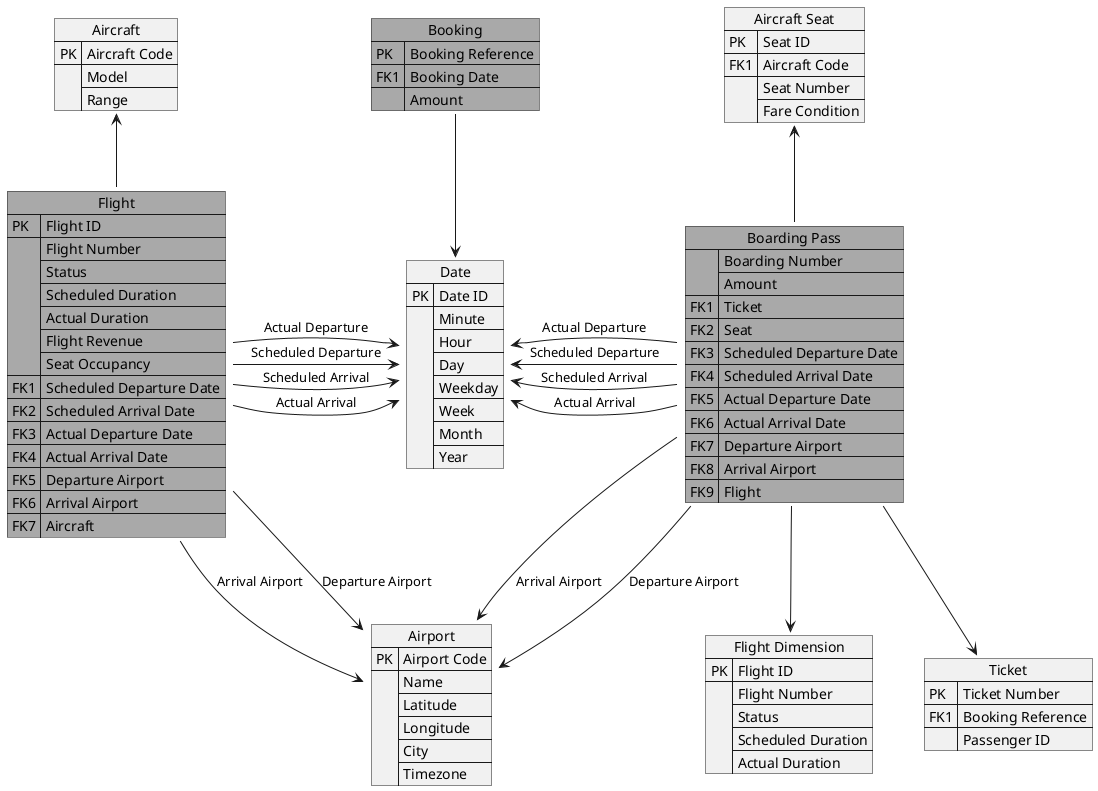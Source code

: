 @startuml


json "Ticket" as ticket {
    "PK": "Ticket Number",
    "FK1": "Booking Reference",
    "": ["Passenger ID"]
}

json "Aircraft" as aircraft {
    "PK": "Aircraft Code",
    "": ["Model", "Range"]
}

json "Aircraft Seat" as seat {
    "PK": "Seat ID",
    "FK1": "Aircraft Code",
    "": ["Seat Number", "Fare Condition"]
}

json "Airport" as airport {
    "PK": "Airport Code",
    "": ["Name", "Latitude", "Longitude", "City", "Timezone"]
}

json "Date" as date {
    "PK": "Date ID",
    "": ["Minute", "Hour", "Day", "Weekday", "Week", "Month", "Year"]
}

' Flight Number and Status are a degenerate dimension
' Flight Revenue and Seat Occupancy are aggregated facts
' Seat Occupancy is semi-additive
json "Flight" as flight #DarkGray {
    "PK": "Flight ID",
    "": ["Flight Number", "Status", "Scheduled Duration", "Actual Duration", "Flight Revenue", "Seat Occupancy"],
    "FK1": "Scheduled Departure Date",
    "FK2": "Scheduled Arrival Date",  
    "FK3": "Actual Departure Date",
    "FK4": "Actual Arrival Date",
    "FK5": "Departure Airport",
    "FK6": "Arrival Airport",
    "FK7": "Aircraft"
}

flight -r-> date: "Scheduled Departure"
flight -r-> date: "Scheduled Arrival"
flight -r-> date: "Actual Departure"
flight -r-> date: "Actual Arrival"
flight -d-> airport: "Departure Airport"
flight -d-> airport: "Arrival Airport"
flight -u-> aircraft

' at least one semi-additive and either aggregated facts or snapshots

json "Booking" as booking #DarkGray {
    "PK": "Booking Reference",
    "FK1": "Booking Date",
    "": ["Amount"]
}

booking --> date

json "Flight Dimension" as flightdim {
    "PK": "Flight ID",
    "": ["Flight Number", "Status", "Scheduled Duration", "Actual Duration"]
}

' Boarding Number and Status are generate dimension
json "Boarding Pass" as boarding #DarkGray {
    "": ["Boarding Number", "Amount"],
    "FK1": "Ticket",
    "FK2": "Seat",
    "FK3": "Scheduled Departure Date",
    "FK4": "Scheduled Arrival Date",  
    "FK5": "Actual Departure Date",
    "FK6": "Actual Arrival Date",
    "FK7": "Departure Airport",
    "FK8": "Arrival Airport",
    "FK9": "Flight"
}

boarding --> ticket
boarding -u-> seat
boarding -l-> date: "Scheduled Departure"
boarding -l-> date: "Scheduled Arrival"
boarding -l-> date: "Actual Departure"
boarding -l-> date: "Actual Arrival"
boarding --> airport: "Departure Airport"
boarding --> airport: "Arrival Airport"
boarding --> flightdim


@enduml